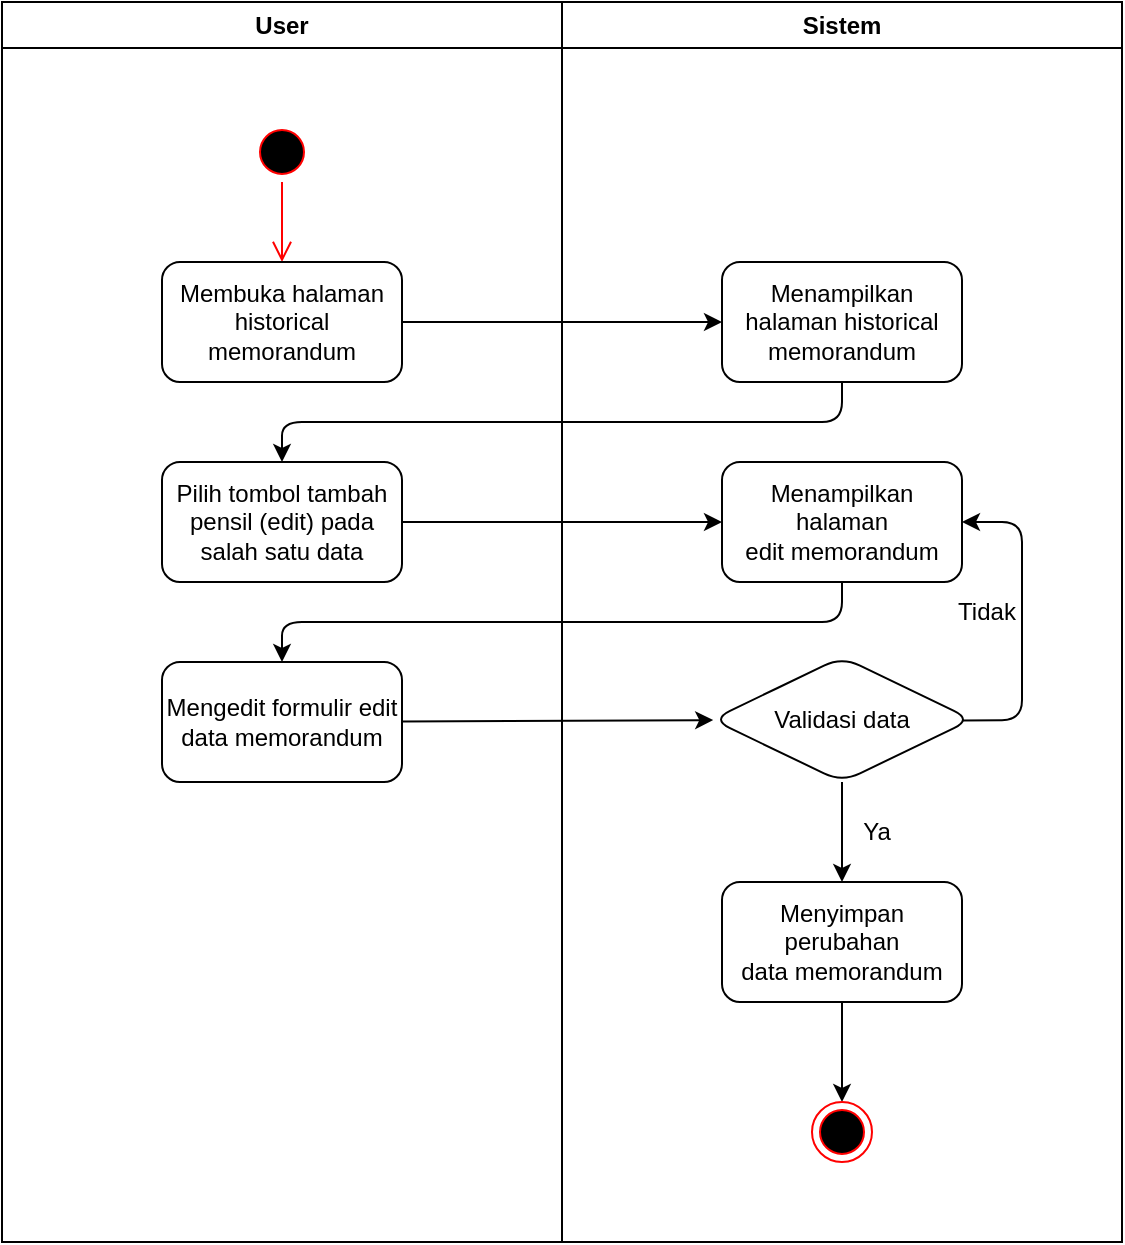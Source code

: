 <mxfile>
    <diagram id="qGPtNyBfdIWLkB4W-QhL" name="Page-1">
        <mxGraphModel dx="876" dy="467" grid="1" gridSize="10" guides="1" tooltips="1" connect="1" arrows="1" fold="1" page="1" pageScale="1" pageWidth="850" pageHeight="1100" math="0" shadow="0">
            <root>
                <mxCell id="0"/>
                <mxCell id="1" parent="0"/>
                <mxCell id="11" value="User" style="swimlane;whiteSpace=wrap;html=1;" vertex="1" parent="1">
                    <mxGeometry x="140" y="120" width="280" height="620" as="geometry"/>
                </mxCell>
                <mxCell id="12" value="" style="ellipse;html=1;shape=startState;fillColor=#000000;strokeColor=#ff0000;" vertex="1" parent="11">
                    <mxGeometry x="125" y="60" width="30" height="30" as="geometry"/>
                </mxCell>
                <mxCell id="13" value="" style="edgeStyle=orthogonalEdgeStyle;html=1;verticalAlign=bottom;endArrow=open;endSize=8;strokeColor=#ff0000;" edge="1" parent="11" source="12">
                    <mxGeometry relative="1" as="geometry">
                        <mxPoint x="140" y="130" as="targetPoint"/>
                    </mxGeometry>
                </mxCell>
                <mxCell id="14" value="Membuka halaman historical memorandum" style="rounded=1;whiteSpace=wrap;html=1;" vertex="1" parent="11">
                    <mxGeometry x="80" y="130" width="120" height="60" as="geometry"/>
                </mxCell>
                <mxCell id="15" value="Pilih tombol tambah pensil (edit) pada salah satu data" style="rounded=1;whiteSpace=wrap;html=1;" vertex="1" parent="11">
                    <mxGeometry x="80" y="230" width="120" height="60" as="geometry"/>
                </mxCell>
                <mxCell id="16" value="Mengedit formulir edit data&amp;nbsp;&lt;span style=&quot;color: rgb(0, 0, 0);&quot;&gt;memorandum&lt;/span&gt;" style="rounded=1;whiteSpace=wrap;html=1;" vertex="1" parent="11">
                    <mxGeometry x="80" y="330" width="120" height="60" as="geometry"/>
                </mxCell>
                <mxCell id="17" value="Sistem" style="swimlane;whiteSpace=wrap;html=1;" vertex="1" parent="1">
                    <mxGeometry x="420" y="120" width="280" height="620" as="geometry"/>
                </mxCell>
                <mxCell id="18" value="Menampilkan halaman&amp;nbsp;&lt;span style=&quot;color: rgb(0, 0, 0);&quot;&gt;historical memorandum&lt;/span&gt;" style="rounded=1;whiteSpace=wrap;html=1;" vertex="1" parent="17">
                    <mxGeometry x="80" y="130" width="120" height="60" as="geometry"/>
                </mxCell>
                <mxCell id="19" value="Menampilkan halaman edit&amp;nbsp;&lt;span style=&quot;color: rgb(0, 0, 0);&quot;&gt;memorandum&lt;/span&gt;" style="rounded=1;whiteSpace=wrap;html=1;" vertex="1" parent="17">
                    <mxGeometry x="80" y="230" width="120" height="60" as="geometry"/>
                </mxCell>
                <mxCell id="20" style="edgeStyle=none;html=1;entryX=1;entryY=0.5;entryDx=0;entryDy=0;exitX=0.963;exitY=0.508;exitDx=0;exitDy=0;exitPerimeter=0;" edge="1" parent="17" source="22" target="19">
                    <mxGeometry relative="1" as="geometry">
                        <Array as="points">
                            <mxPoint x="230" y="359"/>
                            <mxPoint x="230" y="260"/>
                        </Array>
                    </mxGeometry>
                </mxCell>
                <mxCell id="21" value="" style="edgeStyle=none;html=1;" edge="1" parent="17" source="22" target="25">
                    <mxGeometry relative="1" as="geometry"/>
                </mxCell>
                <mxCell id="22" value="Validasi data" style="rhombus;whiteSpace=wrap;html=1;rounded=1;" vertex="1" parent="17">
                    <mxGeometry x="75" y="327.5" width="130" height="62.5" as="geometry"/>
                </mxCell>
                <mxCell id="23" value="Ya" style="text;html=1;align=center;verticalAlign=middle;resizable=0;points=[];autosize=1;strokeColor=none;fillColor=none;" vertex="1" parent="17">
                    <mxGeometry x="137" y="400" width="40" height="30" as="geometry"/>
                </mxCell>
                <mxCell id="24" value="" style="edgeStyle=none;html=1;" edge="1" parent="17" source="25" target="26">
                    <mxGeometry relative="1" as="geometry"/>
                </mxCell>
                <mxCell id="25" value="Menyimpan perubahan data&amp;nbsp;&lt;span style=&quot;color: rgb(0, 0, 0);&quot;&gt;memorandum&lt;/span&gt;" style="whiteSpace=wrap;html=1;rounded=1;" vertex="1" parent="17">
                    <mxGeometry x="80" y="440" width="120" height="60" as="geometry"/>
                </mxCell>
                <mxCell id="26" value="" style="ellipse;html=1;shape=endState;fillColor=#000000;strokeColor=#ff0000;" vertex="1" parent="17">
                    <mxGeometry x="125" y="550" width="30" height="30" as="geometry"/>
                </mxCell>
                <mxCell id="27" value="" style="edgeStyle=none;html=1;" edge="1" parent="1" source="14" target="18">
                    <mxGeometry relative="1" as="geometry"/>
                </mxCell>
                <mxCell id="28" value="" style="edgeStyle=none;html=1;exitX=0.5;exitY=1;exitDx=0;exitDy=0;entryX=0.5;entryY=0;entryDx=0;entryDy=0;" edge="1" parent="1" source="18" target="15">
                    <mxGeometry relative="1" as="geometry">
                        <Array as="points">
                            <mxPoint x="560" y="330"/>
                            <mxPoint x="280" y="330"/>
                        </Array>
                    </mxGeometry>
                </mxCell>
                <mxCell id="29" value="" style="edgeStyle=none;html=1;" edge="1" parent="1" source="15" target="19">
                    <mxGeometry relative="1" as="geometry"/>
                </mxCell>
                <mxCell id="30" value="" style="edgeStyle=none;html=1;entryX=0.5;entryY=0;entryDx=0;entryDy=0;exitX=0.5;exitY=1;exitDx=0;exitDy=0;" edge="1" parent="1" source="19" target="16">
                    <mxGeometry relative="1" as="geometry">
                        <Array as="points">
                            <mxPoint x="560" y="430"/>
                            <mxPoint x="280" y="430"/>
                        </Array>
                    </mxGeometry>
                </mxCell>
                <mxCell id="31" value="" style="edgeStyle=none;html=1;" edge="1" parent="1" source="16" target="22">
                    <mxGeometry relative="1" as="geometry"/>
                </mxCell>
                <mxCell id="32" value="Tidak" style="text;html=1;align=center;verticalAlign=middle;resizable=0;points=[];autosize=1;strokeColor=none;fillColor=none;" vertex="1" parent="1">
                    <mxGeometry x="607" y="410" width="50" height="30" as="geometry"/>
                </mxCell>
            </root>
        </mxGraphModel>
    </diagram>
</mxfile>